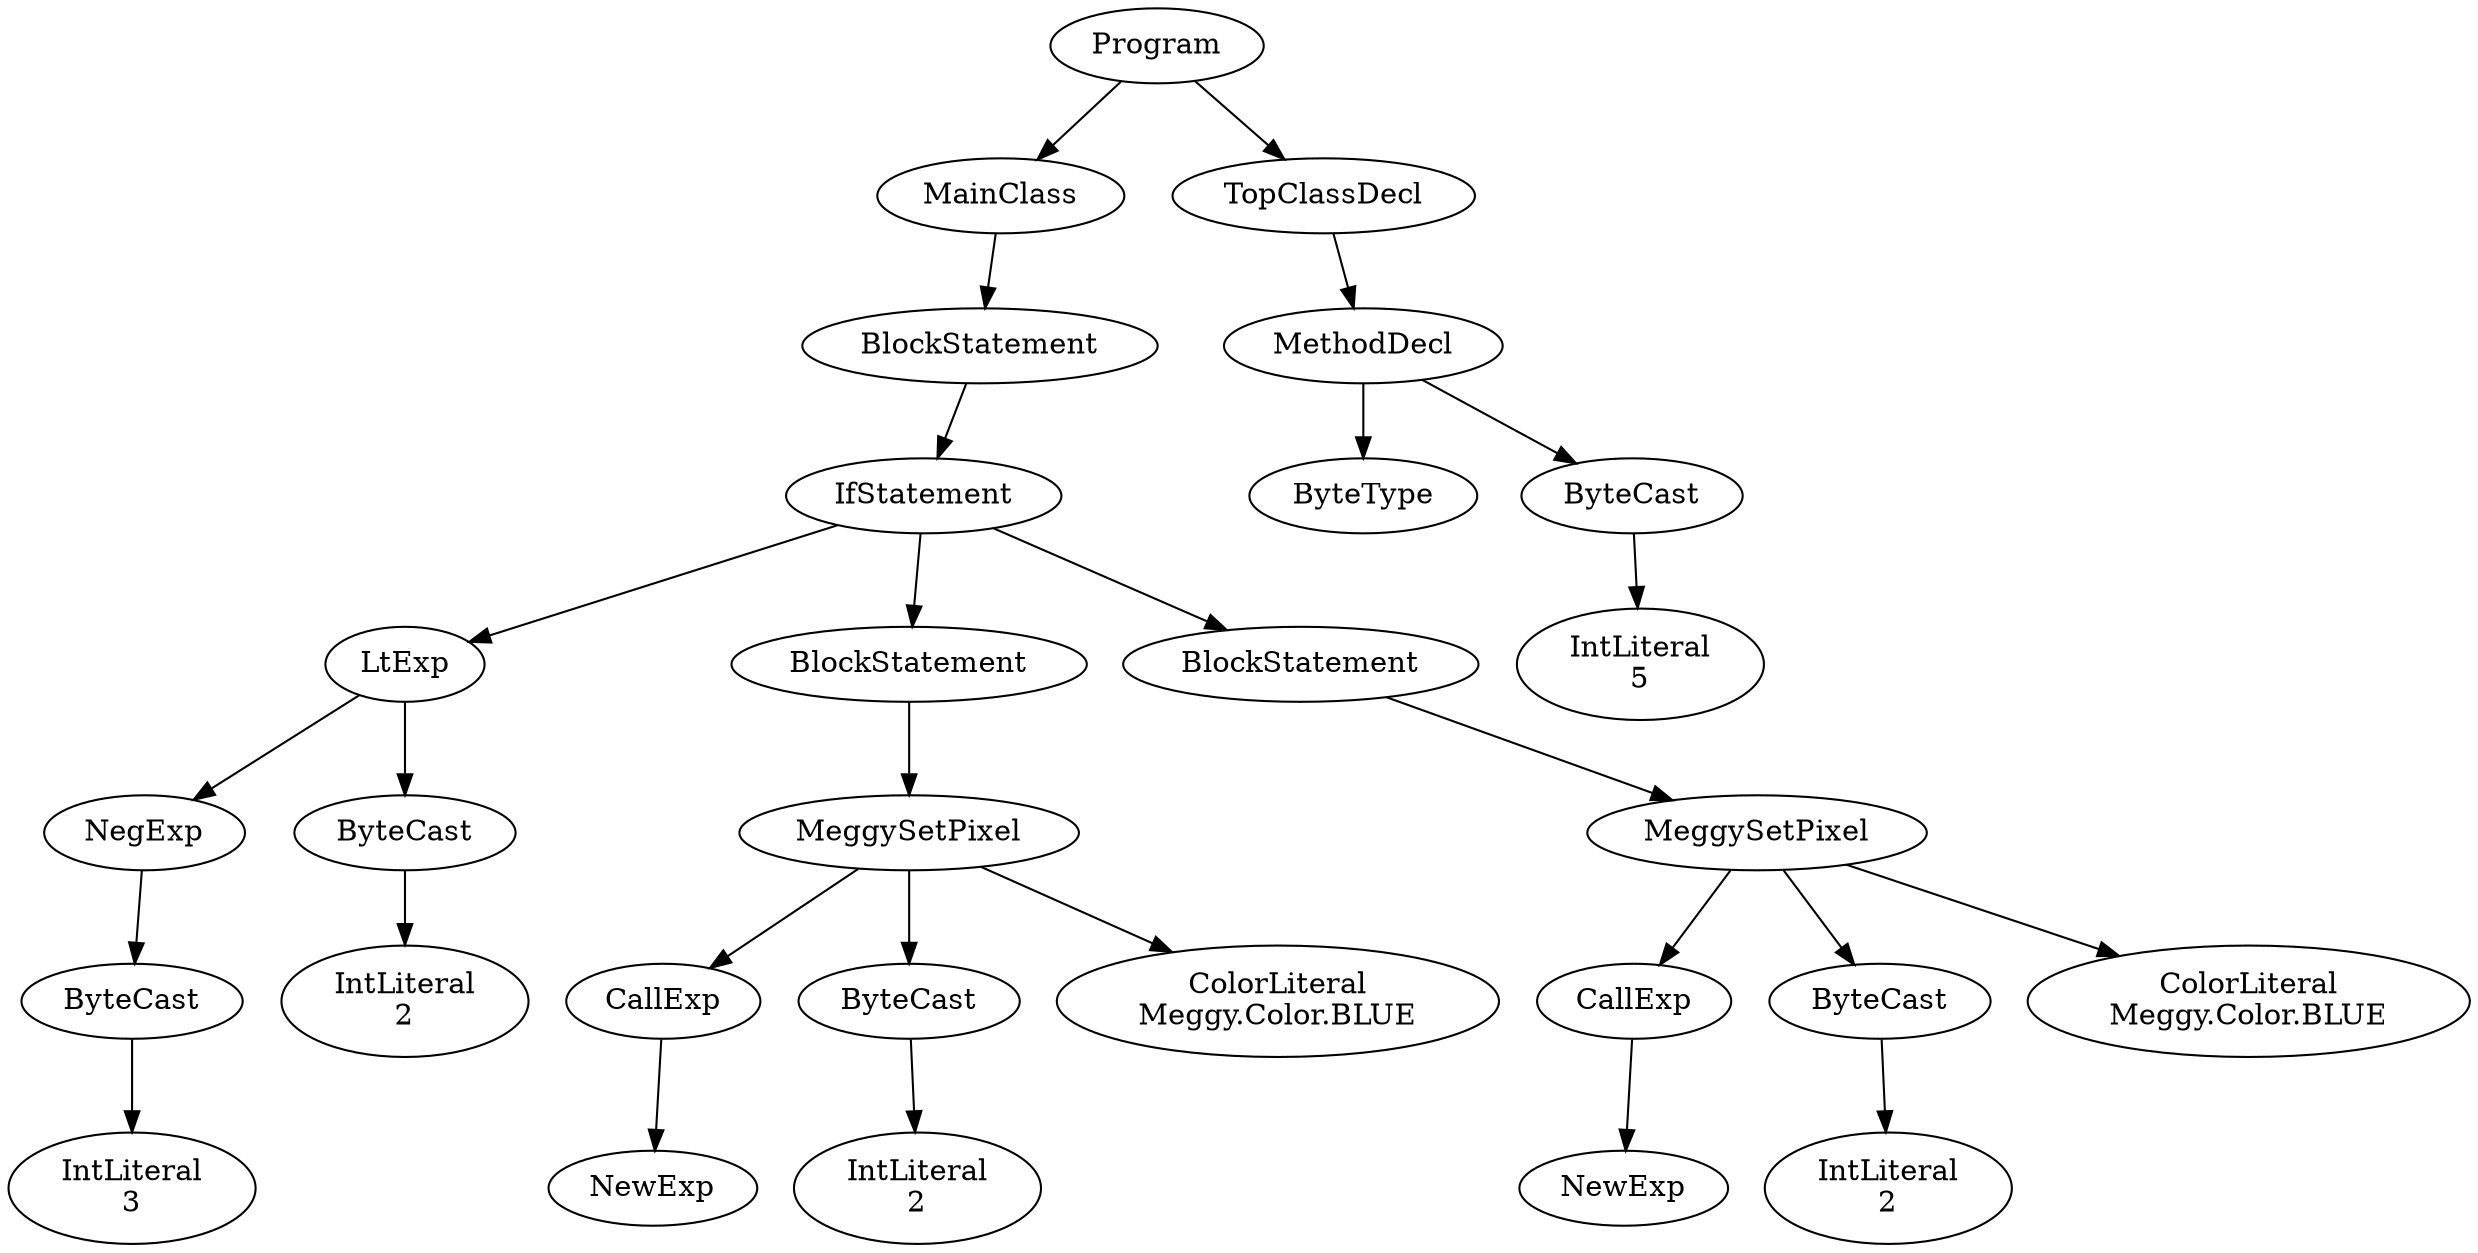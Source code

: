 digraph ASTGraph {
0 [ label="Program" ];
1 [ label="MainClass" ];
0 -> 1
2 [ label="BlockStatement" ];
1 -> 2
3 [ label="IfStatement" ];
2 -> 3
4 [ label="LtExp" ];
3 -> 4
5 [ label="NegExp" ];
4 -> 5
6 [ label="ByteCast" ];
5 -> 6
7 [ label="IntLiteral\n3" ];
6 -> 7
8 [ label="ByteCast" ];
4 -> 8
9 [ label="IntLiteral\n2" ];
8 -> 9
10 [ label="BlockStatement" ];
3 -> 10
11 [ label="MeggySetPixel" ];
10 -> 11
12 [ label="CallExp" ];
11 -> 12
13 [ label="NewExp" ];
12 -> 13
14 [ label="ByteCast" ];
11 -> 14
15 [ label="IntLiteral\n2" ];
14 -> 15
16 [ label="ColorLiteral\nMeggy.Color.BLUE" ];
11 -> 16
17 [ label="BlockStatement" ];
3 -> 17
18 [ label="MeggySetPixel" ];
17 -> 18
19 [ label="CallExp" ];
18 -> 19
20 [ label="NewExp" ];
19 -> 20
21 [ label="ByteCast" ];
18 -> 21
22 [ label="IntLiteral\n2" ];
21 -> 22
23 [ label="ColorLiteral\nMeggy.Color.BLUE" ];
18 -> 23
24 [ label="TopClassDecl" ];
0 -> 24
25 [ label="MethodDecl" ];
24 -> 25
26 [ label="ByteType" ];
25 -> 26
27 [ label="ByteCast" ];
25 -> 27
28 [ label="IntLiteral\n5" ];
27 -> 28
}
